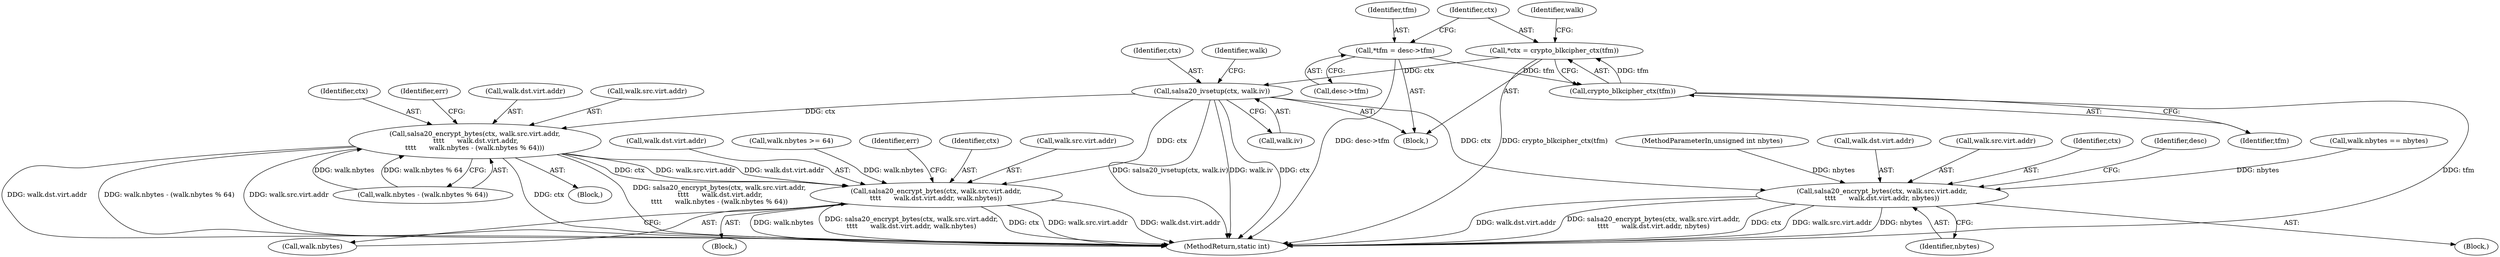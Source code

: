digraph "1_linux_ecaaab5649781c5a0effdaf298a925063020500e@API" {
"1000114" [label="(Call,*ctx = crypto_blkcipher_ctx(tfm))"];
"1000116" [label="(Call,crypto_blkcipher_ctx(tfm))"];
"1000108" [label="(Call,*tfm = desc->tfm)"];
"1000132" [label="(Call,salsa20_ivsetup(ctx, walk.iv))"];
"1000145" [label="(Call,salsa20_encrypt_bytes(ctx, walk.src.virt.addr,\n\t\t\t\t      walk.dst.virt.addr, nbytes))"];
"1000175" [label="(Call,salsa20_encrypt_bytes(ctx, walk.src.virt.addr,\n \t\t\t\t      walk.dst.virt.addr,\n\t\t\t\t      walk.nbytes - (walk.nbytes % 64)))"];
"1000216" [label="(Call,salsa20_encrypt_bytes(ctx, walk.src.virt.addr,\n\t\t\t\t      walk.dst.virt.addr, walk.nbytes))"];
"1000109" [label="(Identifier,tfm)"];
"1000141" [label="(Identifier,walk)"];
"1000176" [label="(Identifier,ctx)"];
"1000121" [label="(Identifier,walk)"];
"1000201" [label="(Identifier,err)"];
"1000147" [label="(Call,walk.src.virt.addr)"];
"1000146" [label="(Identifier,ctx)"];
"1000184" [label="(Call,walk.dst.virt.addr)"];
"1000164" [label="(Identifier,desc)"];
"1000232" [label="(Call,walk.nbytes)"];
"1000175" [label="(Call,salsa20_encrypt_bytes(ctx, walk.src.virt.addr,\n \t\t\t\t      walk.dst.virt.addr,\n\t\t\t\t      walk.nbytes - (walk.nbytes % 64)))"];
"1000177" [label="(Call,walk.src.virt.addr)"];
"1000218" [label="(Call,walk.src.virt.addr)"];
"1000139" [label="(Call,walk.nbytes == nbytes)"];
"1000105" [label="(Block,)"];
"1000216" [label="(Call,salsa20_encrypt_bytes(ctx, walk.src.virt.addr,\n\t\t\t\t      walk.dst.virt.addr, walk.nbytes))"];
"1000114" [label="(Call,*ctx = crypto_blkcipher_ctx(tfm))"];
"1000161" [label="(Identifier,nbytes)"];
"1000174" [label="(Block,)"];
"1000115" [label="(Identifier,ctx)"];
"1000191" [label="(Call,walk.nbytes - (walk.nbytes % 64))"];
"1000132" [label="(Call,salsa20_ivsetup(ctx, walk.iv))"];
"1000104" [label="(MethodParameterIn,unsigned int nbytes)"];
"1000116" [label="(Call,crypto_blkcipher_ctx(tfm))"];
"1000133" [label="(Identifier,ctx)"];
"1000134" [label="(Call,walk.iv)"];
"1000225" [label="(Call,walk.dst.virt.addr)"];
"1000145" [label="(Call,salsa20_encrypt_bytes(ctx, walk.src.virt.addr,\n\t\t\t\t      walk.dst.virt.addr, nbytes))"];
"1000154" [label="(Call,walk.dst.virt.addr)"];
"1000108" [label="(Call,*tfm = desc->tfm)"];
"1000169" [label="(Call,walk.nbytes >= 64)"];
"1000215" [label="(Block,)"];
"1000236" [label="(Identifier,err)"];
"1000244" [label="(MethodReturn,static int)"];
"1000117" [label="(Identifier,tfm)"];
"1000217" [label="(Identifier,ctx)"];
"1000144" [label="(Block,)"];
"1000110" [label="(Call,desc->tfm)"];
"1000114" -> "1000105"  [label="AST: "];
"1000114" -> "1000116"  [label="CFG: "];
"1000115" -> "1000114"  [label="AST: "];
"1000116" -> "1000114"  [label="AST: "];
"1000121" -> "1000114"  [label="CFG: "];
"1000114" -> "1000244"  [label="DDG: crypto_blkcipher_ctx(tfm)"];
"1000116" -> "1000114"  [label="DDG: tfm"];
"1000114" -> "1000132"  [label="DDG: ctx"];
"1000116" -> "1000117"  [label="CFG: "];
"1000117" -> "1000116"  [label="AST: "];
"1000116" -> "1000244"  [label="DDG: tfm"];
"1000108" -> "1000116"  [label="DDG: tfm"];
"1000108" -> "1000105"  [label="AST: "];
"1000108" -> "1000110"  [label="CFG: "];
"1000109" -> "1000108"  [label="AST: "];
"1000110" -> "1000108"  [label="AST: "];
"1000115" -> "1000108"  [label="CFG: "];
"1000108" -> "1000244"  [label="DDG: desc->tfm"];
"1000132" -> "1000105"  [label="AST: "];
"1000132" -> "1000134"  [label="CFG: "];
"1000133" -> "1000132"  [label="AST: "];
"1000134" -> "1000132"  [label="AST: "];
"1000141" -> "1000132"  [label="CFG: "];
"1000132" -> "1000244"  [label="DDG: salsa20_ivsetup(ctx, walk.iv)"];
"1000132" -> "1000244"  [label="DDG: walk.iv"];
"1000132" -> "1000244"  [label="DDG: ctx"];
"1000132" -> "1000145"  [label="DDG: ctx"];
"1000132" -> "1000175"  [label="DDG: ctx"];
"1000132" -> "1000216"  [label="DDG: ctx"];
"1000145" -> "1000144"  [label="AST: "];
"1000145" -> "1000161"  [label="CFG: "];
"1000146" -> "1000145"  [label="AST: "];
"1000147" -> "1000145"  [label="AST: "];
"1000154" -> "1000145"  [label="AST: "];
"1000161" -> "1000145"  [label="AST: "];
"1000164" -> "1000145"  [label="CFG: "];
"1000145" -> "1000244"  [label="DDG: walk.dst.virt.addr"];
"1000145" -> "1000244"  [label="DDG: salsa20_encrypt_bytes(ctx, walk.src.virt.addr,\n\t\t\t\t      walk.dst.virt.addr, nbytes)"];
"1000145" -> "1000244"  [label="DDG: ctx"];
"1000145" -> "1000244"  [label="DDG: walk.src.virt.addr"];
"1000145" -> "1000244"  [label="DDG: nbytes"];
"1000139" -> "1000145"  [label="DDG: nbytes"];
"1000104" -> "1000145"  [label="DDG: nbytes"];
"1000175" -> "1000174"  [label="AST: "];
"1000175" -> "1000191"  [label="CFG: "];
"1000176" -> "1000175"  [label="AST: "];
"1000177" -> "1000175"  [label="AST: "];
"1000184" -> "1000175"  [label="AST: "];
"1000191" -> "1000175"  [label="AST: "];
"1000201" -> "1000175"  [label="CFG: "];
"1000175" -> "1000244"  [label="DDG: ctx"];
"1000175" -> "1000244"  [label="DDG: salsa20_encrypt_bytes(ctx, walk.src.virt.addr,\n \t\t\t\t      walk.dst.virt.addr,\n\t\t\t\t      walk.nbytes - (walk.nbytes % 64))"];
"1000175" -> "1000244"  [label="DDG: walk.dst.virt.addr"];
"1000175" -> "1000244"  [label="DDG: walk.nbytes - (walk.nbytes % 64)"];
"1000175" -> "1000244"  [label="DDG: walk.src.virt.addr"];
"1000191" -> "1000175"  [label="DDG: walk.nbytes"];
"1000191" -> "1000175"  [label="DDG: walk.nbytes % 64"];
"1000175" -> "1000216"  [label="DDG: ctx"];
"1000175" -> "1000216"  [label="DDG: walk.src.virt.addr"];
"1000175" -> "1000216"  [label="DDG: walk.dst.virt.addr"];
"1000216" -> "1000215"  [label="AST: "];
"1000216" -> "1000232"  [label="CFG: "];
"1000217" -> "1000216"  [label="AST: "];
"1000218" -> "1000216"  [label="AST: "];
"1000225" -> "1000216"  [label="AST: "];
"1000232" -> "1000216"  [label="AST: "];
"1000236" -> "1000216"  [label="CFG: "];
"1000216" -> "1000244"  [label="DDG: walk.dst.virt.addr"];
"1000216" -> "1000244"  [label="DDG: walk.nbytes"];
"1000216" -> "1000244"  [label="DDG: salsa20_encrypt_bytes(ctx, walk.src.virt.addr,\n\t\t\t\t      walk.dst.virt.addr, walk.nbytes)"];
"1000216" -> "1000244"  [label="DDG: ctx"];
"1000216" -> "1000244"  [label="DDG: walk.src.virt.addr"];
"1000169" -> "1000216"  [label="DDG: walk.nbytes"];
}
